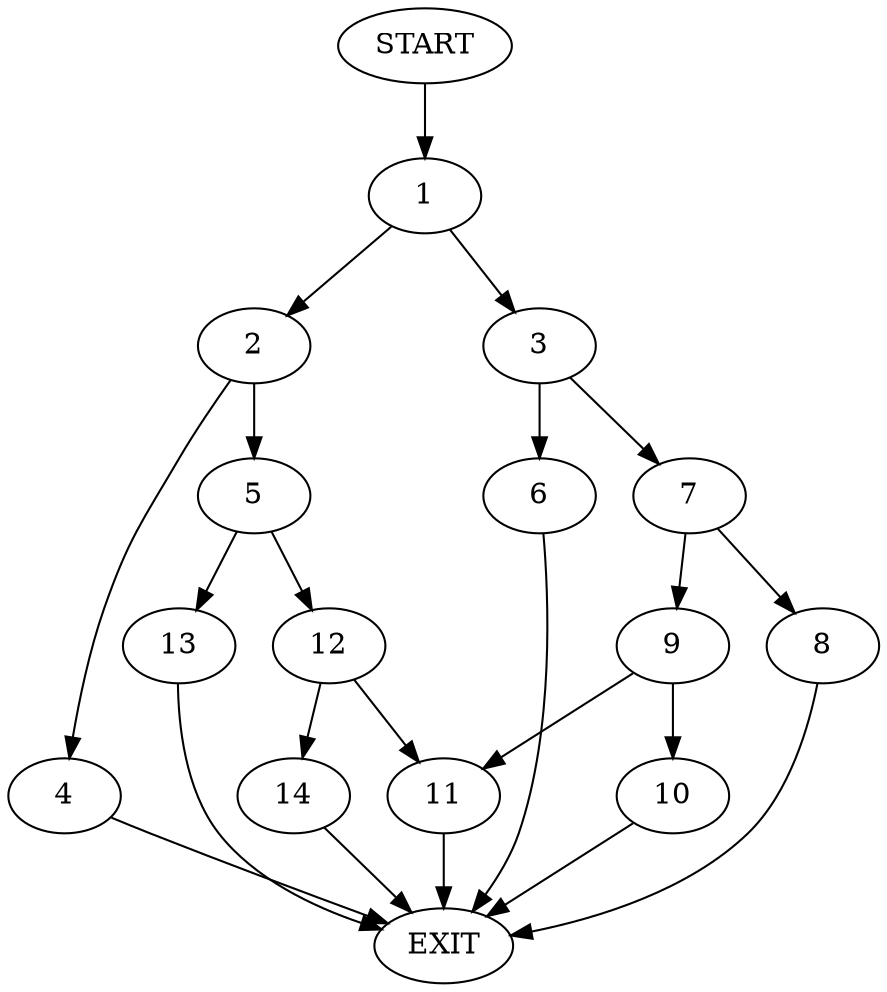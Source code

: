 digraph {
0 [label="START"]
15 [label="EXIT"]
0 -> 1
1 -> 2
1 -> 3
2 -> 4
2 -> 5
3 -> 6
3 -> 7
7 -> 8
7 -> 9
6 -> 15
8 -> 15
9 -> 10
9 -> 11
11 -> 15
10 -> 15
4 -> 15
5 -> 12
5 -> 13
13 -> 15
12 -> 14
12 -> 11
14 -> 15
}
